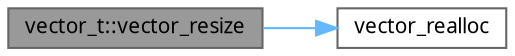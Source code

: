 digraph "vector_t::vector_resize"
{
 // INTERACTIVE_SVG=YES
 // LATEX_PDF_SIZE
  bgcolor="transparent";
  edge [fontname=Mononoki,fontsize=10,labelfontname=Mononoki,labelfontsize=10];
  node [fontname=Mononoki,fontsize=10,shape=box,height=0.2,width=0.4];
  rankdir="LR";
  Node1 [id="Node000001",label="vector_t::vector_resize",height=0.2,width=0.4,color="gray40", fillcolor="grey60", style="filled", fontcolor="black",tooltip="Performs allocation resize."];
  Node1 -> Node2 [id="edge1_Node000001_Node000002",color="steelblue1",style="solid",tooltip=" "];
  Node2 [id="Node000002",label="vector_realloc",height=0.2,width=0.4,color="grey40", fillcolor="white", style="filled",URL="$group__Allocation.html#ga6bc2c0ee8e64283e06259c3edc6c6022",tooltip="Reallocates already allocated memory chunk in order to change allocation size."];
}
